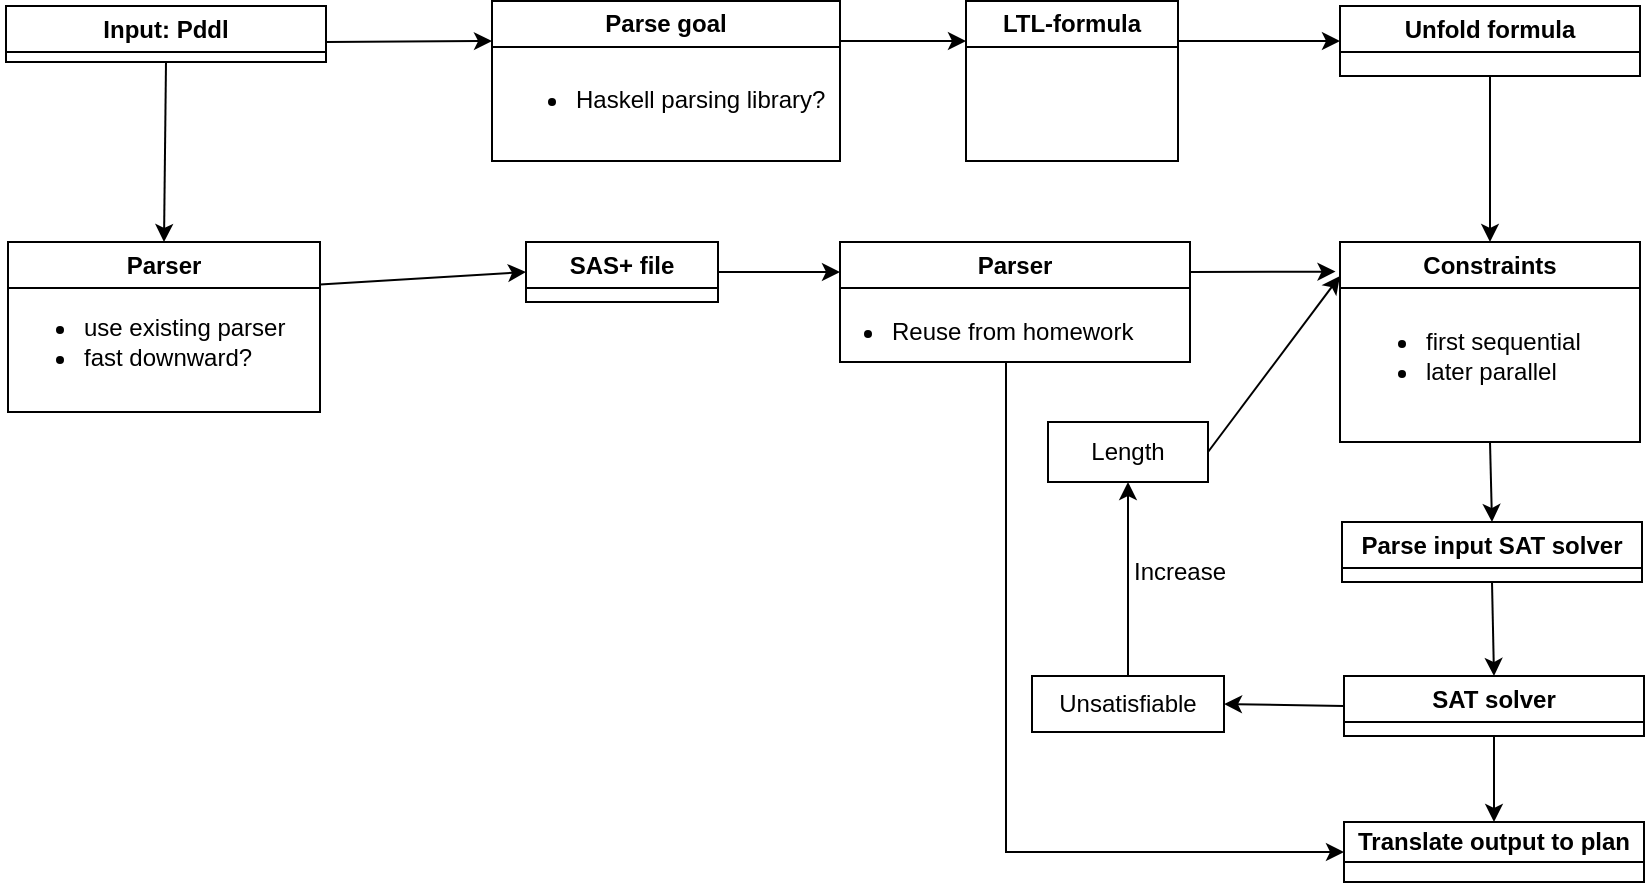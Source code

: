 <mxfile version="24.4.13" type="device">
  <diagram name="Page-1" id="xFRPB0dhuqbpq0Z4L34E">
    <mxGraphModel dx="1994" dy="624" grid="1" gridSize="10" guides="1" tooltips="1" connect="1" arrows="1" fold="1" page="1" pageScale="1" pageWidth="827" pageHeight="1169" math="0" shadow="0">
      <root>
        <mxCell id="0" />
        <mxCell id="1" parent="0" />
        <mxCell id="SAYtiUI8MAWIj96Efn8c-6" value="LTL-formula" style="swimlane;whiteSpace=wrap;html=1;" vertex="1" parent="1">
          <mxGeometry x="460" y="39.5" width="106" height="80" as="geometry">
            <mxRectangle x="19" y="270" width="150" height="30" as="alternateBounds" />
          </mxGeometry>
        </mxCell>
        <mxCell id="SAYtiUI8MAWIj96Efn8c-9" value="SAS+ file" style="swimlane;whiteSpace=wrap;html=1;" vertex="1" collapsed="1" parent="1">
          <mxGeometry x="240" y="160" width="96" height="30" as="geometry">
            <mxRectangle x="220" y="280" width="150" height="80" as="alternateBounds" />
          </mxGeometry>
        </mxCell>
        <mxCell id="SAYtiUI8MAWIj96Efn8c-12" value="Unfold formula" style="swimlane;whiteSpace=wrap;html=1;" vertex="1" parent="1">
          <mxGeometry x="647" y="42" width="150" height="35" as="geometry">
            <mxRectangle x="19" y="270" width="150" height="30" as="alternateBounds" />
          </mxGeometry>
        </mxCell>
        <mxCell id="SAYtiUI8MAWIj96Efn8c-14" value="Parse goal" style="swimlane;whiteSpace=wrap;html=1;" vertex="1" parent="1">
          <mxGeometry x="223" y="39.5" width="174" height="80" as="geometry">
            <mxRectangle x="230" y="50" width="150" height="30" as="alternateBounds" />
          </mxGeometry>
        </mxCell>
        <mxCell id="SAYtiUI8MAWIj96Efn8c-15" value="&lt;ul&gt;&lt;li&gt;Haskell parsing library?&lt;/li&gt;&lt;/ul&gt;" style="text;html=1;align=left;verticalAlign=middle;resizable=0;points=[];autosize=1;strokeColor=none;fillColor=none;" vertex="1" parent="SAYtiUI8MAWIj96Efn8c-14">
          <mxGeometry y="24" width="190" height="50" as="geometry" />
        </mxCell>
        <mxCell id="SAYtiUI8MAWIj96Efn8c-55" style="edgeStyle=orthogonalEdgeStyle;rounded=0;orthogonalLoop=1;jettySize=auto;html=1;entryX=0;entryY=0.5;entryDx=0;entryDy=0;" edge="1" parent="1" source="SAYtiUI8MAWIj96Efn8c-16" target="SAYtiUI8MAWIj96Efn8c-48">
          <mxGeometry relative="1" as="geometry">
            <Array as="points">
              <mxPoint x="480" y="465" />
            </Array>
          </mxGeometry>
        </mxCell>
        <mxCell id="SAYtiUI8MAWIj96Efn8c-16" value="Parser" style="swimlane;whiteSpace=wrap;html=1;" vertex="1" parent="1">
          <mxGeometry x="397" y="160" width="175" height="60" as="geometry">
            <mxRectangle x="19" y="270" width="150" height="30" as="alternateBounds" />
          </mxGeometry>
        </mxCell>
        <mxCell id="SAYtiUI8MAWIj96Efn8c-17" value="&lt;ul&gt;&lt;li&gt;Reuse from homework&lt;/li&gt;&lt;/ul&gt;" style="text;html=1;align=left;verticalAlign=middle;resizable=0;points=[];autosize=1;strokeColor=none;fillColor=none;" vertex="1" parent="SAYtiUI8MAWIj96Efn8c-16">
          <mxGeometry x="-16" y="20" width="180" height="50" as="geometry" />
        </mxCell>
        <mxCell id="SAYtiUI8MAWIj96Efn8c-19" value="" style="endArrow=classic;html=1;rounded=0;exitX=1;exitY=0.5;exitDx=0;exitDy=0;entryX=0;entryY=0.25;entryDx=0;entryDy=0;" edge="1" parent="1" source="SAYtiUI8MAWIj96Efn8c-9" target="SAYtiUI8MAWIj96Efn8c-16">
          <mxGeometry width="50" height="50" relative="1" as="geometry">
            <mxPoint x="527" y="320" as="sourcePoint" />
            <mxPoint x="337" y="170" as="targetPoint" />
          </mxGeometry>
        </mxCell>
        <mxCell id="SAYtiUI8MAWIj96Efn8c-22" value="" style="endArrow=classic;html=1;rounded=0;exitX=1;exitY=0.25;exitDx=0;exitDy=0;entryX=0;entryY=0.5;entryDx=0;entryDy=0;" edge="1" parent="1" source="SAYtiUI8MAWIj96Efn8c-6" target="SAYtiUI8MAWIj96Efn8c-12">
          <mxGeometry width="50" height="50" relative="1" as="geometry">
            <mxPoint x="527" y="320" as="sourcePoint" />
            <mxPoint x="387" y="260" as="targetPoint" />
          </mxGeometry>
        </mxCell>
        <mxCell id="SAYtiUI8MAWIj96Efn8c-24" value="" style="endArrow=classic;html=1;rounded=0;exitX=1;exitY=0.25;exitDx=0;exitDy=0;entryX=0;entryY=0.25;entryDx=0;entryDy=0;" edge="1" parent="1" source="SAYtiUI8MAWIj96Efn8c-14" target="SAYtiUI8MAWIj96Efn8c-6">
          <mxGeometry width="50" height="50" relative="1" as="geometry">
            <mxPoint x="527" y="320" as="sourcePoint" />
            <mxPoint x="577" y="270" as="targetPoint" />
          </mxGeometry>
        </mxCell>
        <mxCell id="SAYtiUI8MAWIj96Efn8c-26" value="SAT solver" style="swimlane;whiteSpace=wrap;html=1;" vertex="1" parent="1">
          <mxGeometry x="649" y="377" width="150" height="30" as="geometry">
            <mxRectangle x="19" y="270" width="150" height="30" as="alternateBounds" />
          </mxGeometry>
        </mxCell>
        <mxCell id="SAYtiUI8MAWIj96Efn8c-28" value="Parse input SAT solver" style="swimlane;whiteSpace=wrap;html=1;" vertex="1" parent="1">
          <mxGeometry x="648" y="300" width="150" height="30" as="geometry">
            <mxRectangle x="19" y="270" width="150" height="30" as="alternateBounds" />
          </mxGeometry>
        </mxCell>
        <mxCell id="SAYtiUI8MAWIj96Efn8c-30" value="Constraints" style="swimlane;whiteSpace=wrap;html=1;" vertex="1" parent="1">
          <mxGeometry x="647" y="160" width="150" height="100" as="geometry">
            <mxRectangle x="19" y="270" width="150" height="30" as="alternateBounds" />
          </mxGeometry>
        </mxCell>
        <mxCell id="SAYtiUI8MAWIj96Efn8c-31" value="&lt;ul&gt;&lt;li&gt;first sequential&lt;/li&gt;&lt;li&gt;later parallel&lt;/li&gt;&lt;/ul&gt;" style="text;html=1;align=left;verticalAlign=middle;resizable=0;points=[];autosize=1;strokeColor=none;fillColor=none;" vertex="1" parent="SAYtiUI8MAWIj96Efn8c-30">
          <mxGeometry x="1" y="22" width="140" height="70" as="geometry" />
        </mxCell>
        <mxCell id="SAYtiUI8MAWIj96Efn8c-32" value="" style="endArrow=classic;html=1;rounded=0;exitX=1;exitY=0.25;exitDx=0;exitDy=0;entryX=-0.015;entryY=0.148;entryDx=0;entryDy=0;entryPerimeter=0;" edge="1" parent="1" source="SAYtiUI8MAWIj96Efn8c-16" target="SAYtiUI8MAWIj96Efn8c-30">
          <mxGeometry width="50" height="50" relative="1" as="geometry">
            <mxPoint x="627" y="310" as="sourcePoint" />
            <mxPoint x="637" y="175" as="targetPoint" />
          </mxGeometry>
        </mxCell>
        <mxCell id="SAYtiUI8MAWIj96Efn8c-33" value="" style="endArrow=classic;html=1;rounded=0;exitX=0.5;exitY=1;exitDx=0;exitDy=0;entryX=0.5;entryY=0;entryDx=0;entryDy=0;" edge="1" parent="1" source="SAYtiUI8MAWIj96Efn8c-12" target="SAYtiUI8MAWIj96Efn8c-30">
          <mxGeometry width="50" height="50" relative="1" as="geometry">
            <mxPoint x="627" y="310" as="sourcePoint" />
            <mxPoint x="677" y="260" as="targetPoint" />
          </mxGeometry>
        </mxCell>
        <mxCell id="SAYtiUI8MAWIj96Efn8c-35" value="" style="endArrow=classic;html=1;rounded=0;entryX=0.5;entryY=0;entryDx=0;entryDy=0;exitX=0.5;exitY=1;exitDx=0;exitDy=0;" edge="1" parent="1" source="SAYtiUI8MAWIj96Efn8c-30" target="SAYtiUI8MAWIj96Efn8c-28">
          <mxGeometry width="50" height="50" relative="1" as="geometry">
            <mxPoint x="727" y="270" as="sourcePoint" />
            <mxPoint x="627" y="390" as="targetPoint" />
          </mxGeometry>
        </mxCell>
        <mxCell id="SAYtiUI8MAWIj96Efn8c-36" value="" style="endArrow=classic;html=1;rounded=0;exitX=0.5;exitY=1;exitDx=0;exitDy=0;entryX=0.5;entryY=0;entryDx=0;entryDy=0;" edge="1" parent="1" source="SAYtiUI8MAWIj96Efn8c-28" target="SAYtiUI8MAWIj96Efn8c-26">
          <mxGeometry width="50" height="50" relative="1" as="geometry">
            <mxPoint x="577" y="440" as="sourcePoint" />
            <mxPoint x="627" y="390" as="targetPoint" />
          </mxGeometry>
        </mxCell>
        <mxCell id="SAYtiUI8MAWIj96Efn8c-40" value="Length" style="rounded=0;whiteSpace=wrap;html=1;" vertex="1" parent="1">
          <mxGeometry x="501" y="250" width="80" height="30" as="geometry" />
        </mxCell>
        <mxCell id="SAYtiUI8MAWIj96Efn8c-41" value="" style="endArrow=classic;html=1;rounded=0;exitX=1;exitY=0.5;exitDx=0;exitDy=0;" edge="1" parent="1" source="SAYtiUI8MAWIj96Efn8c-40">
          <mxGeometry width="50" height="50" relative="1" as="geometry">
            <mxPoint x="527" y="340" as="sourcePoint" />
            <mxPoint x="647" y="177" as="targetPoint" />
          </mxGeometry>
        </mxCell>
        <mxCell id="SAYtiUI8MAWIj96Efn8c-42" value="Unsatisfiable" style="rounded=0;whiteSpace=wrap;html=1;" vertex="1" parent="1">
          <mxGeometry x="493" y="377" width="96" height="28" as="geometry" />
        </mxCell>
        <mxCell id="SAYtiUI8MAWIj96Efn8c-43" value="" style="endArrow=classic;html=1;rounded=0;entryX=0.5;entryY=1;entryDx=0;entryDy=0;exitX=0.5;exitY=0;exitDx=0;exitDy=0;" edge="1" parent="1" source="SAYtiUI8MAWIj96Efn8c-42" target="SAYtiUI8MAWIj96Efn8c-40">
          <mxGeometry width="50" height="50" relative="1" as="geometry">
            <mxPoint x="527" y="340" as="sourcePoint" />
            <mxPoint x="577" y="290" as="targetPoint" />
          </mxGeometry>
        </mxCell>
        <mxCell id="SAYtiUI8MAWIj96Efn8c-44" value="Increase" style="text;html=1;align=center;verticalAlign=middle;whiteSpace=wrap;rounded=0;" vertex="1" parent="1">
          <mxGeometry x="537" y="310" width="60" height="30" as="geometry" />
        </mxCell>
        <mxCell id="SAYtiUI8MAWIj96Efn8c-45" value="" style="endArrow=classic;html=1;rounded=0;exitX=0;exitY=0.5;exitDx=0;exitDy=0;entryX=1;entryY=0.5;entryDx=0;entryDy=0;" edge="1" parent="1" source="SAYtiUI8MAWIj96Efn8c-26" target="SAYtiUI8MAWIj96Efn8c-42">
          <mxGeometry width="50" height="50" relative="1" as="geometry">
            <mxPoint x="527" y="340" as="sourcePoint" />
            <mxPoint x="577" y="290" as="targetPoint" />
          </mxGeometry>
        </mxCell>
        <mxCell id="SAYtiUI8MAWIj96Efn8c-47" value="Parser" style="swimlane;whiteSpace=wrap;html=1;" vertex="1" parent="1">
          <mxGeometry x="-19" y="160" width="156" height="85" as="geometry">
            <mxRectangle x="19" y="270" width="150" height="30" as="alternateBounds" />
          </mxGeometry>
        </mxCell>
        <mxCell id="SAYtiUI8MAWIj96Efn8c-53" value="&lt;ul&gt;&lt;li&gt;use existing parser&lt;/li&gt;&lt;li&gt;fast downward?&lt;/li&gt;&lt;/ul&gt;" style="text;html=1;align=left;verticalAlign=middle;resizable=0;points=[];autosize=1;strokeColor=none;fillColor=none;" vertex="1" parent="SAYtiUI8MAWIj96Efn8c-47">
          <mxGeometry x="-4" y="15" width="160" height="70" as="geometry" />
        </mxCell>
        <mxCell id="SAYtiUI8MAWIj96Efn8c-48" value="Translate output to plan" style="swimlane;whiteSpace=wrap;html=1;startSize=20;" vertex="1" parent="1">
          <mxGeometry x="649" y="450" width="150" height="30" as="geometry">
            <mxRectangle x="19" y="270" width="150" height="30" as="alternateBounds" />
          </mxGeometry>
        </mxCell>
        <mxCell id="SAYtiUI8MAWIj96Efn8c-50" value="Input: Pddl" style="swimlane;whiteSpace=wrap;html=1;" vertex="1" parent="1">
          <mxGeometry x="-20" y="42" width="160" height="28" as="geometry" />
        </mxCell>
        <mxCell id="SAYtiUI8MAWIj96Efn8c-51" value="" style="endArrow=classic;html=1;rounded=0;entryX=0;entryY=0.25;entryDx=0;entryDy=0;" edge="1" parent="1" target="SAYtiUI8MAWIj96Efn8c-14">
          <mxGeometry width="50" height="50" relative="1" as="geometry">
            <mxPoint x="140" y="60" as="sourcePoint" />
            <mxPoint x="410" y="240" as="targetPoint" />
          </mxGeometry>
        </mxCell>
        <mxCell id="SAYtiUI8MAWIj96Efn8c-52" value="" style="endArrow=classic;html=1;rounded=0;entryX=0;entryY=0.5;entryDx=0;entryDy=0;exitX=1;exitY=0.25;exitDx=0;exitDy=0;" edge="1" parent="1" source="SAYtiUI8MAWIj96Efn8c-47" target="SAYtiUI8MAWIj96Efn8c-9">
          <mxGeometry width="50" height="50" relative="1" as="geometry">
            <mxPoint x="140" y="175" as="sourcePoint" />
            <mxPoint x="230" y="175" as="targetPoint" />
          </mxGeometry>
        </mxCell>
        <mxCell id="SAYtiUI8MAWIj96Efn8c-54" value="" style="endArrow=classic;html=1;rounded=0;exitX=0.5;exitY=1;exitDx=0;exitDy=0;entryX=0.5;entryY=0;entryDx=0;entryDy=0;" edge="1" parent="1" source="SAYtiUI8MAWIj96Efn8c-50" target="SAYtiUI8MAWIj96Efn8c-47">
          <mxGeometry width="50" height="50" relative="1" as="geometry">
            <mxPoint x="360" y="290" as="sourcePoint" />
            <mxPoint x="60" y="150" as="targetPoint" />
          </mxGeometry>
        </mxCell>
        <mxCell id="SAYtiUI8MAWIj96Efn8c-59" value="" style="endArrow=classic;html=1;rounded=0;exitX=0.5;exitY=1;exitDx=0;exitDy=0;entryX=0.5;entryY=0;entryDx=0;entryDy=0;" edge="1" parent="1" source="SAYtiUI8MAWIj96Efn8c-26" target="SAYtiUI8MAWIj96Efn8c-48">
          <mxGeometry width="50" height="50" relative="1" as="geometry">
            <mxPoint x="360" y="290" as="sourcePoint" />
            <mxPoint x="410" y="240" as="targetPoint" />
          </mxGeometry>
        </mxCell>
      </root>
    </mxGraphModel>
  </diagram>
</mxfile>
